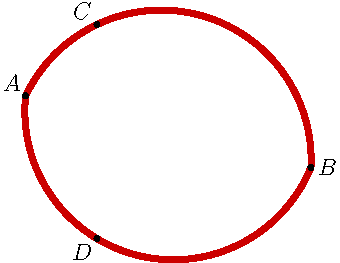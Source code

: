 import geometry;
size(6cm);
point A=(-1,0), B=(3,-1), C=(0,1), D=(0,-2);

draw(arccircle(A,C,B), dotsize()+0.8*red);
draw(arccircle(A,D,B), dotsize()+0.8*red);

dot("$A$", A, NW); dot("$B$", B, E);
dot("$C$", C, NW); dot("$D$", D, SW);

